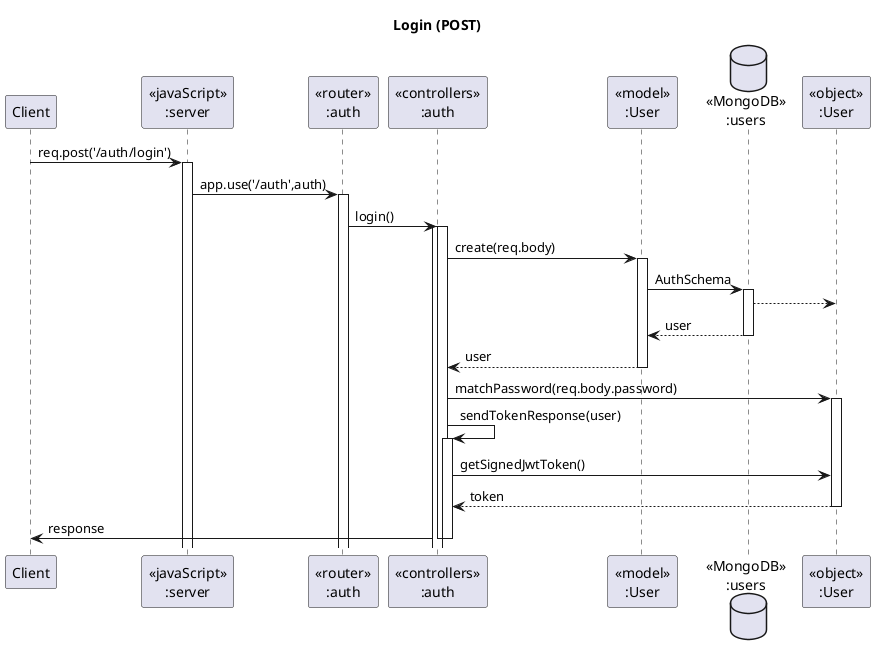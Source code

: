 @startuml Login (POST)

' header Hotel Registration Sequence Diagram
title "Login (POST)"

participant "Client" as client
participant "<<javaScript>>\n:server" as server
participant "<<router>>\n:auth" as routerAuth
participant "<<controllers>>\n:auth" as controllersAuths
participant "<<model>>\n:User" as modelAuth
database "<<MongoDB>>\n:users" as UsersDatabase
participant "<<object>>\n:User" as userObject

client -> server ++:req.post('/auth/login')
server -> routerAuth ++:app.use('/auth',auth)
routerAuth -> controllersAuths ++:login()
activate controllersAuths

controllersAuths -> modelAuth ++:create(req.body)
modelAuth -> UsersDatabase ++: AuthSchema
UsersDatabase --> userObject: 

UsersDatabase --> modelAuth --: user
controllersAuths <-- modelAuth --:user

controllersAuths -> userObject ++: matchPassword(req.body.password)

controllersAuths -> controllersAuths ++: sendTokenResponse(user)
controllersAuths -> userObject :getSignedJwtToken()
userObject --> controllersAuths --: token

controllersAuths -> client --:response
deactivate controllersAuths

@enduml
